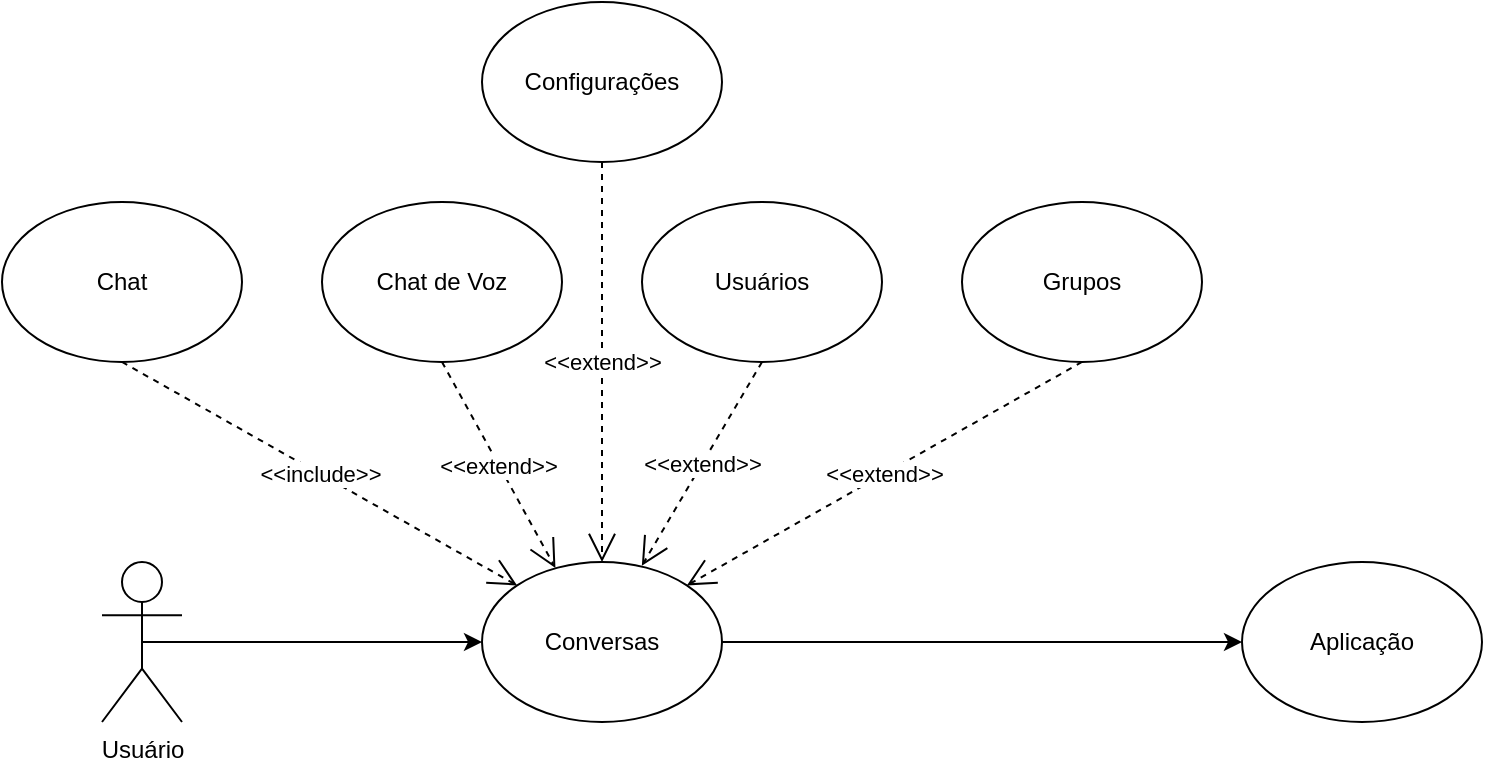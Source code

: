 <?xml version="1.0" encoding="UTF-8"?>
<mxfile version="21.6.1" type="google" pages="5">
  <diagram id="H1oM5EvHL8VjtmLTZMM4" name="Conversas Usuário, - Part 1">
    <mxGraphModel dx="1393" dy="916" grid="1" gridSize="10" guides="1" tooltips="1" connect="1" arrows="1" fold="1" page="1" pageScale="1" pageWidth="827" pageHeight="1169" math="0" shadow="0">
      <root>
        <mxCell id="0" />
        <mxCell id="1" parent="0" />
        <mxCell id="x289vehN3m1WsEVS6-Qn-1" style="edgeStyle=orthogonalEdgeStyle;rounded=0;orthogonalLoop=1;jettySize=auto;html=1;exitX=0.5;exitY=0.5;exitDx=0;exitDy=0;exitPerimeter=0;entryX=0;entryY=0.5;entryDx=0;entryDy=0;" parent="1" source="x289vehN3m1WsEVS6-Qn-2" target="x289vehN3m1WsEVS6-Qn-4" edge="1">
          <mxGeometry relative="1" as="geometry" />
        </mxCell>
        <mxCell id="x289vehN3m1WsEVS6-Qn-2" value="Usuário" style="shape=umlActor;verticalLabelPosition=bottom;verticalAlign=top;html=1;outlineConnect=0;" parent="1" vertex="1">
          <mxGeometry x="90" y="360" width="40" height="80" as="geometry" />
        </mxCell>
        <mxCell id="x289vehN3m1WsEVS6-Qn-3" style="edgeStyle=orthogonalEdgeStyle;rounded=0;orthogonalLoop=1;jettySize=auto;html=1;exitX=1;exitY=0.5;exitDx=0;exitDy=0;entryX=0;entryY=0.5;entryDx=0;entryDy=0;" parent="1" source="x289vehN3m1WsEVS6-Qn-4" target="x289vehN3m1WsEVS6-Qn-15" edge="1">
          <mxGeometry relative="1" as="geometry">
            <mxPoint x="660" y="400" as="targetPoint" />
          </mxGeometry>
        </mxCell>
        <mxCell id="x289vehN3m1WsEVS6-Qn-4" value="Conversas" style="ellipse;whiteSpace=wrap;html=1;" parent="1" vertex="1">
          <mxGeometry x="280" y="360" width="120" height="80" as="geometry" />
        </mxCell>
        <mxCell id="x289vehN3m1WsEVS6-Qn-5" value="Chat de Voz" style="ellipse;whiteSpace=wrap;html=1;" parent="1" vertex="1">
          <mxGeometry x="200" y="180" width="120" height="80" as="geometry" />
        </mxCell>
        <mxCell id="x289vehN3m1WsEVS6-Qn-6" value="Usuários" style="ellipse;whiteSpace=wrap;html=1;" parent="1" vertex="1">
          <mxGeometry x="360" y="180" width="120" height="80" as="geometry" />
        </mxCell>
        <mxCell id="x289vehN3m1WsEVS6-Qn-7" value="Grupos" style="ellipse;whiteSpace=wrap;html=1;" parent="1" vertex="1">
          <mxGeometry x="520" y="180" width="120" height="80" as="geometry" />
        </mxCell>
        <mxCell id="x289vehN3m1WsEVS6-Qn-8" value="Chat" style="ellipse;whiteSpace=wrap;html=1;" parent="1" vertex="1">
          <mxGeometry x="40" y="180" width="120" height="80" as="geometry" />
        </mxCell>
        <mxCell id="x289vehN3m1WsEVS6-Qn-9" value="Configurações" style="ellipse;whiteSpace=wrap;html=1;" parent="1" vertex="1">
          <mxGeometry x="280" y="80" width="120" height="80" as="geometry" />
        </mxCell>
        <mxCell id="x289vehN3m1WsEVS6-Qn-10" value="&amp;lt;&amp;lt;extend&amp;gt;&amp;gt;" style="endArrow=open;endSize=12;dashed=1;html=1;rounded=0;exitX=0.5;exitY=1;exitDx=0;exitDy=0;entryX=0.5;entryY=0;entryDx=0;entryDy=0;" parent="1" source="x289vehN3m1WsEVS6-Qn-9" target="x289vehN3m1WsEVS6-Qn-4" edge="1">
          <mxGeometry width="160" relative="1" as="geometry">
            <mxPoint x="173" y="653" as="sourcePoint" />
            <mxPoint x="351" y="545" as="targetPoint" />
          </mxGeometry>
        </mxCell>
        <mxCell id="x289vehN3m1WsEVS6-Qn-11" value="&amp;lt;&amp;lt;extend&amp;gt;&amp;gt;" style="endArrow=open;endSize=12;dashed=1;html=1;rounded=0;exitX=0.5;exitY=1;exitDx=0;exitDy=0;entryX=0.666;entryY=0.024;entryDx=0;entryDy=0;entryPerimeter=0;" parent="1" source="x289vehN3m1WsEVS6-Qn-6" target="x289vehN3m1WsEVS6-Qn-4" edge="1">
          <mxGeometry width="160" relative="1" as="geometry">
            <mxPoint x="350" y="170" as="sourcePoint" />
            <mxPoint x="360" y="370" as="targetPoint" />
          </mxGeometry>
        </mxCell>
        <mxCell id="x289vehN3m1WsEVS6-Qn-12" value="&amp;lt;&amp;lt;extend&amp;gt;&amp;gt;" style="endArrow=open;endSize=12;dashed=1;html=1;rounded=0;exitX=0.5;exitY=1;exitDx=0;exitDy=0;entryX=1;entryY=0;entryDx=0;entryDy=0;" parent="1" source="x289vehN3m1WsEVS6-Qn-7" target="x289vehN3m1WsEVS6-Qn-4" edge="1">
          <mxGeometry width="160" relative="1" as="geometry">
            <mxPoint x="534" y="290" as="sourcePoint" />
            <mxPoint x="480" y="394" as="targetPoint" />
          </mxGeometry>
        </mxCell>
        <mxCell id="x289vehN3m1WsEVS6-Qn-13" value="&amp;lt;&amp;lt;extend&amp;gt;&amp;gt;" style="endArrow=open;endSize=12;dashed=1;html=1;rounded=0;exitX=0.5;exitY=1;exitDx=0;exitDy=0;entryX=0.306;entryY=0.037;entryDx=0;entryDy=0;entryPerimeter=0;" parent="1" source="x289vehN3m1WsEVS6-Qn-5" target="x289vehN3m1WsEVS6-Qn-4" edge="1">
          <mxGeometry width="160" relative="1" as="geometry">
            <mxPoint x="440" y="280" as="sourcePoint" />
            <mxPoint x="386" y="384" as="targetPoint" />
          </mxGeometry>
        </mxCell>
        <mxCell id="x289vehN3m1WsEVS6-Qn-14" value="&amp;lt;&amp;lt;include&amp;gt;&amp;gt;" style="endArrow=open;endSize=12;dashed=1;html=1;rounded=0;exitX=0.5;exitY=1;exitDx=0;exitDy=0;entryX=0;entryY=0;entryDx=0;entryDy=0;" parent="1" source="x289vehN3m1WsEVS6-Qn-8" target="x289vehN3m1WsEVS6-Qn-4" edge="1">
          <mxGeometry width="160" relative="1" as="geometry">
            <mxPoint x="450" y="290" as="sourcePoint" />
            <mxPoint x="396" y="394" as="targetPoint" />
          </mxGeometry>
        </mxCell>
        <mxCell id="x289vehN3m1WsEVS6-Qn-15" value="Aplicação" style="ellipse;whiteSpace=wrap;html=1;" parent="1" vertex="1">
          <mxGeometry x="660" y="360" width="120" height="80" as="geometry" />
        </mxCell>
      </root>
    </mxGraphModel>
  </diagram>
  <diagram name="Materiais" id="1Lh4_Hw7pJASPpz4zUjz">
    <mxGraphModel grid="1" page="1" gridSize="10" guides="1" tooltips="1" connect="1" arrows="1" fold="1" pageScale="1" pageWidth="827" pageHeight="1169" math="0" shadow="0">
      <root>
        <mxCell id="0" />
        <mxCell id="1" parent="0" />
        <mxCell id="SIjVtcrFaUnWaIH1VcEJ-1" value="Usuário" style="shape=umlActor;verticalLabelPosition=bottom;verticalAlign=top;html=1;outlineConnect=0;" vertex="1" parent="1">
          <mxGeometry x="394" y="450" width="40" height="80" as="geometry" />
        </mxCell>
        <mxCell id="SIjVtcrFaUnWaIH1VcEJ-7" value="Curtir Posts" style="ellipse;whiteSpace=wrap;html=1;" vertex="1" parent="1">
          <mxGeometry x="310" y="260" width="120" height="80" as="geometry" />
        </mxCell>
        <mxCell id="SIjVtcrFaUnWaIH1VcEJ-12" value="Visualizar Posts" style="ellipse;whiteSpace=wrap;html=1;" vertex="1" parent="1">
          <mxGeometry x="470" y="260" width="120" height="80" as="geometry" />
        </mxCell>
        <mxCell id="jamRPybvqgyXlzXZvwEI-2" value="Visualizar Status" style="ellipse;whiteSpace=wrap;html=1;" vertex="1" parent="1">
          <mxGeometry x="630" y="260" width="120" height="80" as="geometry" />
        </mxCell>
        <mxCell id="jamRPybvqgyXlzXZvwEI-4" value="Compartilhar Post" style="ellipse;whiteSpace=wrap;html=1;" vertex="1" parent="1">
          <mxGeometry x="150" y="260" width="120" height="80" as="geometry" />
        </mxCell>
        <mxCell id="abNoJYzltPH4ZnRfdRQN-2" value="&amp;lt;&amp;lt;extend&amp;gt;&amp;gt;" style="endArrow=open;endSize=12;dashed=1;html=1;rounded=0;entryX=0.5;entryY=1;entryDx=0;entryDy=0;" edge="1" parent="1" target="jamRPybvqgyXlzXZvwEI-2">
          <mxGeometry width="160" relative="1" as="geometry">
            <mxPoint x="450" y="490" as="sourcePoint" />
            <mxPoint x="600" y="340" as="targetPoint" />
          </mxGeometry>
        </mxCell>
        <mxCell id="abNoJYzltPH4ZnRfdRQN-4" value="&amp;lt;&amp;lt;extend&amp;gt;&amp;gt;" style="endArrow=open;endSize=12;dashed=1;html=1;rounded=0;entryX=0.5;entryY=1;entryDx=0;entryDy=0;" edge="1" parent="1" target="SIjVtcrFaUnWaIH1VcEJ-12">
          <mxGeometry width="160" relative="1" as="geometry">
            <mxPoint x="450" y="460" as="sourcePoint" />
            <mxPoint x="440" y="440" as="targetPoint" />
          </mxGeometry>
        </mxCell>
        <mxCell id="abNoJYzltPH4ZnRfdRQN-5" value="&amp;lt;&amp;lt;extend&amp;gt;&amp;gt;" style="endArrow=open;endSize=12;dashed=1;html=1;rounded=0;entryX=0.5;entryY=1;entryDx=0;entryDy=0;" edge="1" parent="1" target="SIjVtcrFaUnWaIH1VcEJ-7">
          <mxGeometry width="160" relative="1" as="geometry">
            <mxPoint x="390" y="450" as="sourcePoint" />
            <mxPoint x="400" y="440" as="targetPoint" />
          </mxGeometry>
        </mxCell>
        <mxCell id="abNoJYzltPH4ZnRfdRQN-6" value="&amp;lt;&amp;lt;extend&amp;gt;&amp;gt;" style="endArrow=open;endSize=12;dashed=1;html=1;rounded=0;entryX=0.583;entryY=1;entryDx=0;entryDy=0;entryPerimeter=0;" edge="1" parent="1" target="jamRPybvqgyXlzXZvwEI-4">
          <mxGeometry width="160" relative="1" as="geometry">
            <mxPoint x="380" y="490" as="sourcePoint" />
            <mxPoint x="370" y="470" as="targetPoint" />
          </mxGeometry>
        </mxCell>
      </root>
    </mxGraphModel>
  </diagram>
  <diagram id="UhyWtpELzgE8SKt_BZUQ" name="Conversas Usuário, - Part 2">
    <mxGraphModel grid="1" page="0" gridSize="10" guides="1" tooltips="1" connect="1" arrows="1" fold="1" pageScale="1" pageWidth="827" pageHeight="1169" math="0" shadow="0">
      <root>
        <mxCell id="0" />
        <mxCell id="1" parent="0" />
        <mxCell id="QrwazpnmRwlv4Pdvpn6r-1" style="edgeStyle=orthogonalEdgeStyle;rounded=0;orthogonalLoop=1;jettySize=auto;html=1;exitX=0.5;exitY=0.5;exitDx=0;exitDy=0;exitPerimeter=0;entryX=0;entryY=0.5;entryDx=0;entryDy=0;" edge="1" parent="1" source="QrwazpnmRwlv4Pdvpn6r-2" target="QrwazpnmRwlv4Pdvpn6r-6">
          <mxGeometry relative="1" as="geometry" />
        </mxCell>
        <mxCell id="QrwazpnmRwlv4Pdvpn6r-2" value="Usuário" style="shape=umlActor;verticalLabelPosition=bottom;verticalAlign=top;html=1;outlineConnect=0;" vertex="1" parent="1">
          <mxGeometry x="-120" y="30" width="40" height="80" as="geometry" />
        </mxCell>
        <mxCell id="QrwazpnmRwlv4Pdvpn6r-5" style="edgeStyle=orthogonalEdgeStyle;rounded=0;orthogonalLoop=1;jettySize=auto;html=1;exitX=0.5;exitY=1;exitDx=0;exitDy=0;entryX=0.5;entryY=0;entryDx=0;entryDy=0;" edge="1" parent="1" source="QrwazpnmRwlv4Pdvpn6r-6" target="h7dn8NsMnjzV0M2DramU-1">
          <mxGeometry relative="1" as="geometry">
            <mxPoint x="110" y="310" as="targetPoint" />
          </mxGeometry>
        </mxCell>
        <mxCell id="QrwazpnmRwlv4Pdvpn6r-6" value="Conversas" style="ellipse;whiteSpace=wrap;html=1;" vertex="1" parent="1">
          <mxGeometry x="50" y="30" width="120" height="80" as="geometry" />
        </mxCell>
        <mxCell id="QrwazpnmRwlv4Pdvpn6r-7" value="Criar grupo" style="ellipse;whiteSpace=wrap;html=1;" vertex="1" parent="1">
          <mxGeometry x="-30" y="-210" width="120" height="80" as="geometry" />
        </mxCell>
        <mxCell id="QrwazpnmRwlv4Pdvpn6r-8" value="Selecionar conversa" style="ellipse;whiteSpace=wrap;html=1;" vertex="1" parent="1">
          <mxGeometry x="120" y="-210" width="120" height="80" as="geometry" />
        </mxCell>
        <mxCell id="QrwazpnmRwlv4Pdvpn6r-11" value="Adicionar Contatos" style="ellipse;whiteSpace=wrap;html=1;" vertex="1" parent="1">
          <mxGeometry x="280" y="-210" width="120" height="80" as="geometry" />
        </mxCell>
        <mxCell id="QrwazpnmRwlv4Pdvpn6r-13" value="Procurar" style="ellipse;whiteSpace=wrap;html=1;" vertex="1" parent="1">
          <mxGeometry x="-180" y="-210" width="120" height="80" as="geometry" />
        </mxCell>
        <mxCell id="QrwazpnmRwlv4Pdvpn6r-27" value="Chat" style="ellipse;whiteSpace=wrap;html=1;" vertex="1" parent="1">
          <mxGeometry x="460" y="30" width="120" height="80" as="geometry" />
        </mxCell>
        <mxCell id="QrwazpnmRwlv4Pdvpn6r-28" style="edgeStyle=none;curved=1;rounded=0;orthogonalLoop=1;jettySize=auto;html=1;exitX=0;exitY=1;exitDx=0;exitDy=0;fontSize=12;startSize=8;endSize=8;" edge="1" parent="1" source="QrwazpnmRwlv4Pdvpn6r-27" target="QrwazpnmRwlv4Pdvpn6r-27">
          <mxGeometry relative="1" as="geometry" />
        </mxCell>
        <mxCell id="QrwazpnmRwlv4Pdvpn6r-30" value="Dgitar mensagem" style="ellipse;whiteSpace=wrap;html=1;" vertex="1" parent="1">
          <mxGeometry x="490" y="-160" width="120" height="80" as="geometry" />
        </mxCell>
        <mxCell id="QrwazpnmRwlv4Pdvpn6r-32" value="Responder mensagem" style="ellipse;whiteSpace=wrap;html=1;" vertex="1" parent="1">
          <mxGeometry x="650" y="120" width="120" height="80" as="geometry" />
        </mxCell>
        <mxCell id="QrwazpnmRwlv4Pdvpn6r-34" value="Selecionar mensagem" style="ellipse;whiteSpace=wrap;html=1;" vertex="1" parent="1">
          <mxGeometry x="660" y="10" width="120" height="80" as="geometry" />
        </mxCell>
        <mxCell id="QrwazpnmRwlv4Pdvpn6r-36" value="Configurar contato" style="ellipse;whiteSpace=wrap;html=1;" vertex="1" parent="1">
          <mxGeometry x="630" y="-110" width="120" height="80" as="geometry" />
        </mxCell>
        <mxCell id="QrwazpnmRwlv4Pdvpn6r-37" value="Ligação de voz" style="ellipse;whiteSpace=wrap;html=1;" vertex="1" parent="1">
          <mxGeometry x="350" y="-90" width="120" height="80" as="geometry" />
        </mxCell>
        <mxCell id="QrwazpnmRwlv4Pdvpn6r-38" value="Chamada de video" style="ellipse;whiteSpace=wrap;html=1;" vertex="1" parent="1">
          <mxGeometry x="570" y="220" width="120" height="80" as="geometry" />
        </mxCell>
        <mxCell id="QrwazpnmRwlv4Pdvpn6r-39" value="Anexar imagem" style="ellipse;whiteSpace=wrap;html=1;" vertex="1" parent="1">
          <mxGeometry x="300" y="120" width="120" height="80" as="geometry" />
        </mxCell>
        <mxCell id="5Q3oO6AfhCZOU_OtTKQu-4" value="Mandar mensagem" style="ellipse;whiteSpace=wrap;html=1;" vertex="1" parent="1">
          <mxGeometry x="400" y="210" width="120" height="80" as="geometry" />
        </mxCell>
        <mxCell id="h7dn8NsMnjzV0M2DramU-1" value="Aplicação" style="ellipse;whiteSpace=wrap;html=1;" vertex="1" parent="1">
          <mxGeometry x="50" y="310" width="120" height="80" as="geometry" />
        </mxCell>
        <mxCell id="yTu0wejvTkTvIwa_pe1x-1" value="&amp;lt;&amp;lt;extend&amp;gt;&amp;gt;" style="endArrow=open;endSize=12;dashed=1;html=1;rounded=0;exitX=0.557;exitY=1.031;exitDx=0;exitDy=0;entryX=0;entryY=0;entryDx=0;entryDy=0;exitPerimeter=0;" edge="1" parent="1" source="QrwazpnmRwlv4Pdvpn6r-37" target="QrwazpnmRwlv4Pdvpn6r-27">
          <mxGeometry width="160" relative="1" as="geometry">
            <mxPoint x="580" y="260" as="sourcePoint" />
            <mxPoint x="382" y="372" as="targetPoint" />
          </mxGeometry>
        </mxCell>
        <mxCell id="KrE5Chb-oSNi_AupFkac-1" value="&amp;lt;&amp;lt;extend&amp;gt;&amp;gt;" style="endArrow=open;endSize=12;dashed=1;html=1;rounded=0;exitX=0.5;exitY=1;exitDx=0;exitDy=0;entryX=0;entryY=0;entryDx=0;entryDy=0;" edge="1" parent="1" source="QrwazpnmRwlv4Pdvpn6r-13" target="QrwazpnmRwlv4Pdvpn6r-6">
          <mxGeometry width="160" relative="1" as="geometry">
            <mxPoint x="-50" y="70" as="sourcePoint" />
            <mxPoint y="-30" as="targetPoint" />
          </mxGeometry>
        </mxCell>
        <mxCell id="KrE5Chb-oSNi_AupFkac-2" value="&amp;lt;&amp;lt;extend&amp;gt;&amp;gt;" style="endArrow=open;endSize=12;dashed=1;html=1;rounded=0;exitX=0.5;exitY=1;exitDx=0;exitDy=0;entryX=0.5;entryY=0;entryDx=0;entryDy=0;" edge="1" parent="1" source="QrwazpnmRwlv4Pdvpn6r-7" target="QrwazpnmRwlv4Pdvpn6r-6">
          <mxGeometry width="160" relative="1" as="geometry">
            <mxPoint x="-100" y="-60" as="sourcePoint" />
            <mxPoint x="78" y="52" as="targetPoint" />
          </mxGeometry>
        </mxCell>
        <mxCell id="KrE5Chb-oSNi_AupFkac-3" value="&amp;lt;&amp;lt;extend&amp;gt;&amp;gt;" style="endArrow=open;endSize=12;dashed=1;html=1;rounded=0;exitX=0.5;exitY=1;exitDx=0;exitDy=0;entryX=0.5;entryY=0;entryDx=0;entryDy=0;" edge="1" parent="1" source="QrwazpnmRwlv4Pdvpn6r-8" target="QrwazpnmRwlv4Pdvpn6r-6">
          <mxGeometry width="160" relative="1" as="geometry">
            <mxPoint x="-90" y="-50" as="sourcePoint" />
            <mxPoint x="88" y="62" as="targetPoint" />
          </mxGeometry>
        </mxCell>
        <mxCell id="KrE5Chb-oSNi_AupFkac-4" value="&amp;lt;&amp;lt;extend&amp;gt;&amp;gt;" style="endArrow=open;endSize=12;dashed=1;html=1;rounded=0;exitX=0.5;exitY=1;exitDx=0;exitDy=0;entryX=1;entryY=0;entryDx=0;entryDy=0;" edge="1" parent="1" source="QrwazpnmRwlv4Pdvpn6r-11" target="QrwazpnmRwlv4Pdvpn6r-6">
          <mxGeometry width="160" relative="1" as="geometry">
            <mxPoint x="-80" y="-40" as="sourcePoint" />
            <mxPoint x="170" y="30" as="targetPoint" />
          </mxGeometry>
        </mxCell>
        <mxCell id="KrE5Chb-oSNi_AupFkac-5" value="&amp;lt;&amp;lt;include&amp;gt;&amp;gt;" style="endArrow=open;endSize=12;dashed=1;html=1;rounded=0;exitX=0;exitY=0.5;exitDx=0;exitDy=0;entryX=1;entryY=0.5;entryDx=0;entryDy=0;" edge="1" parent="1" source="QrwazpnmRwlv4Pdvpn6r-27" target="QrwazpnmRwlv4Pdvpn6r-6">
          <mxGeometry width="160" relative="1" as="geometry">
            <mxPoint x="-70" y="-30" as="sourcePoint" />
            <mxPoint x="108" y="82" as="targetPoint" />
          </mxGeometry>
        </mxCell>
        <mxCell id="KrE5Chb-oSNi_AupFkac-6" value="&amp;lt;&amp;lt;extend&amp;gt;&amp;gt;" style="endArrow=open;endSize=12;dashed=1;html=1;rounded=0;exitX=0.5;exitY=1;exitDx=0;exitDy=0;entryX=0.5;entryY=0;entryDx=0;entryDy=0;" edge="1" parent="1" source="QrwazpnmRwlv4Pdvpn6r-30" target="QrwazpnmRwlv4Pdvpn6r-27">
          <mxGeometry width="160" relative="1" as="geometry">
            <mxPoint x="530" y="-60" as="sourcePoint" />
            <mxPoint x="591" y="-10" as="targetPoint" />
          </mxGeometry>
        </mxCell>
        <mxCell id="KrE5Chb-oSNi_AupFkac-7" value="&amp;lt;&amp;lt;extend&amp;gt;&amp;gt;" style="endArrow=open;endSize=12;dashed=1;html=1;rounded=0;entryX=1;entryY=0;entryDx=0;entryDy=0;" edge="1" parent="1" source="QrwazpnmRwlv4Pdvpn6r-36" target="QrwazpnmRwlv4Pdvpn6r-27">
          <mxGeometry width="160" relative="1" as="geometry">
            <mxPoint x="560" y="-70" as="sourcePoint" />
            <mxPoint x="530" y="40" as="targetPoint" />
          </mxGeometry>
        </mxCell>
        <mxCell id="KrE5Chb-oSNi_AupFkac-8" value="&amp;lt;&amp;lt;extend&amp;gt;&amp;gt;" style="endArrow=open;endSize=12;dashed=1;html=1;rounded=0;exitX=0;exitY=0.5;exitDx=0;exitDy=0;entryX=1;entryY=0.5;entryDx=0;entryDy=0;" edge="1" parent="1" source="QrwazpnmRwlv4Pdvpn6r-34" target="QrwazpnmRwlv4Pdvpn6r-27">
          <mxGeometry width="160" relative="1" as="geometry">
            <mxPoint x="570" y="-60" as="sourcePoint" />
            <mxPoint x="540" y="50" as="targetPoint" />
          </mxGeometry>
        </mxCell>
        <mxCell id="KrE5Chb-oSNi_AupFkac-9" value="&amp;lt;&amp;lt;extend&amp;gt;&amp;gt;" style="endArrow=open;endSize=12;dashed=1;html=1;rounded=0;exitX=0;exitY=0;exitDx=0;exitDy=0;entryX=1;entryY=1;entryDx=0;entryDy=0;" edge="1" parent="1" source="QrwazpnmRwlv4Pdvpn6r-32" target="QrwazpnmRwlv4Pdvpn6r-27">
          <mxGeometry width="160" relative="1" as="geometry">
            <mxPoint x="670" y="60" as="sourcePoint" />
            <mxPoint x="590" y="80" as="targetPoint" />
          </mxGeometry>
        </mxCell>
        <mxCell id="KrE5Chb-oSNi_AupFkac-10" value="&amp;lt;&amp;lt;extend&amp;gt;&amp;gt;" style="endArrow=open;endSize=12;dashed=1;html=1;rounded=0;exitX=0.5;exitY=0;exitDx=0;exitDy=0;entryX=0.5;entryY=1;entryDx=0;entryDy=0;" edge="1" parent="1" source="QrwazpnmRwlv4Pdvpn6r-38" target="QrwazpnmRwlv4Pdvpn6r-27">
          <mxGeometry width="160" relative="1" as="geometry">
            <mxPoint x="680" y="70" as="sourcePoint" />
            <mxPoint x="600" y="90" as="targetPoint" />
          </mxGeometry>
        </mxCell>
        <mxCell id="KrE5Chb-oSNi_AupFkac-12" value="&amp;lt;&amp;lt;extend&amp;gt;&amp;gt;" style="endArrow=open;endSize=12;dashed=1;html=1;rounded=0;exitX=0.5;exitY=0;exitDx=0;exitDy=0;entryX=0.272;entryY=0.96;entryDx=0;entryDy=0;entryPerimeter=0;" edge="1" parent="1" source="5Q3oO6AfhCZOU_OtTKQu-4" target="QrwazpnmRwlv4Pdvpn6r-27">
          <mxGeometry width="160" relative="1" as="geometry">
            <mxPoint x="690" y="80" as="sourcePoint" />
            <mxPoint x="610" y="100" as="targetPoint" />
          </mxGeometry>
        </mxCell>
        <mxCell id="KrE5Chb-oSNi_AupFkac-13" value="&amp;lt;&amp;lt;extend&amp;gt;&amp;gt;" style="endArrow=open;endSize=12;dashed=1;html=1;rounded=0;exitX=1;exitY=0;exitDx=0;exitDy=0;entryX=0.072;entryY=0.765;entryDx=0;entryDy=0;entryPerimeter=0;" edge="1" parent="1" source="QrwazpnmRwlv4Pdvpn6r-39" target="QrwazpnmRwlv4Pdvpn6r-27">
          <mxGeometry width="160" relative="1" as="geometry">
            <mxPoint x="700" y="90" as="sourcePoint" />
            <mxPoint x="620" y="110" as="targetPoint" />
          </mxGeometry>
        </mxCell>
      </root>
    </mxGraphModel>
  </diagram>
  <diagram id="eUEdjJTDVrtlgWhHY539" name="Classes">
    <mxGraphModel grid="1" page="0" gridSize="10" guides="1" tooltips="1" connect="1" arrows="1" fold="1" pageScale="1" pageWidth="827" pageHeight="1169" math="0" shadow="0">
      <root>
        <mxCell id="0" />
        <mxCell id="1" parent="0" />
        <mxCell id="Ua9p5GON7SFaBHDyTIXz-1" style="edgeStyle=orthogonalEdgeStyle;rounded=0;orthogonalLoop=1;jettySize=auto;html=1;exitX=0.5;exitY=0.5;exitDx=0;exitDy=0;exitPerimeter=0;entryX=0;entryY=0.5;entryDx=0;entryDy=0;endArrow=none;endFill=0;" edge="1" parent="1" source="Ua9p5GON7SFaBHDyTIXz-2" target="Ua9p5GON7SFaBHDyTIXz-5">
          <mxGeometry relative="1" as="geometry" />
        </mxCell>
        <mxCell id="Ua9p5GON7SFaBHDyTIXz-2" value="Usuário" style="shape=umlActor;verticalLabelPosition=bottom;verticalAlign=top;html=1;outlineConnect=0;" vertex="1" parent="1">
          <mxGeometry x="-120" y="30" width="40" height="80" as="geometry" />
        </mxCell>
        <mxCell id="Ua9p5GON7SFaBHDyTIXz-3" style="edgeStyle=orthogonalEdgeStyle;rounded=0;orthogonalLoop=1;jettySize=auto;html=1;exitX=0.5;exitY=1;exitDx=0;exitDy=0;endArrow=none;endFill=0;" edge="1" parent="1" source="Ua9p5GON7SFaBHDyTIXz-5" target="Ua9p5GON7SFaBHDyTIXz-14">
          <mxGeometry relative="1" as="geometry">
            <mxPoint x="390" y="70" as="targetPoint" />
          </mxGeometry>
        </mxCell>
        <mxCell id="Ua9p5GON7SFaBHDyTIXz-5" value="Classes" style="ellipse;whiteSpace=wrap;html=1;" vertex="1" parent="1">
          <mxGeometry x="50" y="30" width="120" height="80" as="geometry" />
        </mxCell>
        <mxCell id="Ua9p5GON7SFaBHDyTIXz-6" value="Configurar Classes" style="ellipse;whiteSpace=wrap;html=1;" vertex="1" parent="1">
          <mxGeometry x="-10" y="-150" width="120" height="80" as="geometry" />
        </mxCell>
        <mxCell id="Ua9p5GON7SFaBHDyTIXz-7" value="Entrar na classe" style="ellipse;whiteSpace=wrap;html=1;" vertex="1" parent="1">
          <mxGeometry x="150" y="-150" width="120" height="80" as="geometry" />
        </mxCell>
        <mxCell id="Ua9p5GON7SFaBHDyTIXz-10" value="Filtrar Classes" style="ellipse;whiteSpace=wrap;html=1;" vertex="1" parent="1">
          <mxGeometry x="310" y="-150" width="120" height="80" as="geometry" />
        </mxCell>
        <mxCell id="Ua9p5GON7SFaBHDyTIXz-12" value="Criar classe" style="ellipse;whiteSpace=wrap;html=1;" vertex="1" parent="1">
          <mxGeometry x="-170" y="-150" width="120" height="80" as="geometry" />
        </mxCell>
        <mxCell id="Ua9p5GON7SFaBHDyTIXz-14" value="Aplicação" style="ellipse;whiteSpace=wrap;html=1;" vertex="1" parent="1">
          <mxGeometry x="50" y="310" width="120" height="80" as="geometry" />
        </mxCell>
        <mxCell id="SWl5OXQVU0S8NP22K3Gc-1" value="&amp;lt;&amp;lt;extend&amp;gt;&amp;gt;" style="endArrow=open;endSize=12;dashed=1;html=1;rounded=0;exitX=0.5;exitY=1;exitDx=0;exitDy=0;entryX=1;entryY=0;entryDx=0;entryDy=0;" edge="1" parent="1" source="Ua9p5GON7SFaBHDyTIXz-10" target="Ua9p5GON7SFaBHDyTIXz-5">
          <mxGeometry width="160" relative="1" as="geometry">
            <mxPoint x="660" y="50" as="sourcePoint" />
            <mxPoint x="580" y="70" as="targetPoint" />
          </mxGeometry>
        </mxCell>
        <mxCell id="SWl5OXQVU0S8NP22K3Gc-2" value="&amp;lt;&amp;lt;extend&amp;gt;&amp;gt;" style="endArrow=open;endSize=12;dashed=1;html=1;rounded=0;exitX=0.5;exitY=1;exitDx=0;exitDy=0;entryX=0.675;entryY=0.01;entryDx=0;entryDy=0;entryPerimeter=0;" edge="1" parent="1" source="Ua9p5GON7SFaBHDyTIXz-7" target="Ua9p5GON7SFaBHDyTIXz-5">
          <mxGeometry width="160" relative="1" as="geometry">
            <mxPoint x="380" y="-60" as="sourcePoint" />
            <mxPoint x="162" y="52" as="targetPoint" />
          </mxGeometry>
        </mxCell>
        <mxCell id="SWl5OXQVU0S8NP22K3Gc-3" value="&amp;lt;&amp;lt;extend&amp;gt;&amp;gt;" style="endArrow=open;endSize=12;dashed=1;html=1;rounded=0;exitX=0.5;exitY=1;exitDx=0;exitDy=0;" edge="1" parent="1" source="Ua9p5GON7SFaBHDyTIXz-6" target="Ua9p5GON7SFaBHDyTIXz-5">
          <mxGeometry width="160" relative="1" as="geometry">
            <mxPoint x="-30" y="-90" as="sourcePoint" />
            <mxPoint x="92" y="42" as="targetPoint" />
          </mxGeometry>
        </mxCell>
        <mxCell id="SWl5OXQVU0S8NP22K3Gc-4" value="&amp;lt;&amp;lt;extend&amp;gt;&amp;gt;" style="endArrow=open;endSize=12;dashed=1;html=1;rounded=0;exitX=0.5;exitY=1;exitDx=0;exitDy=0;entryX=0;entryY=0;entryDx=0;entryDy=0;" edge="1" parent="1" source="Ua9p5GON7SFaBHDyTIXz-12" target="Ua9p5GON7SFaBHDyTIXz-5">
          <mxGeometry width="160" relative="1" as="geometry">
            <mxPoint x="400" y="-40" as="sourcePoint" />
            <mxPoint x="182" y="72" as="targetPoint" />
          </mxGeometry>
        </mxCell>
      </root>
    </mxGraphModel>
  </diagram>
  <diagram id="8JjUSRXzO_fsRc1DtLpR" name="Noticias">
    <mxGraphModel grid="1" page="0" gridSize="10" guides="1" tooltips="1" connect="1" arrows="1" fold="1" pageScale="1" pageWidth="827" pageHeight="1169" math="0" shadow="0">
      <root>
        <mxCell id="0" />
        <mxCell id="1" parent="0" />
        <mxCell id="jEZkPV4Hu_GXG2iXonzh-1" style="edgeStyle=orthogonalEdgeStyle;rounded=0;orthogonalLoop=1;jettySize=auto;html=1;exitX=0.5;exitY=0.5;exitDx=0;exitDy=0;exitPerimeter=0;entryX=0;entryY=0.5;entryDx=0;entryDy=0;endArrow=none;endFill=0;" edge="1" parent="1" source="jEZkPV4Hu_GXG2iXonzh-2" target="jEZkPV4Hu_GXG2iXonzh-4">
          <mxGeometry relative="1" as="geometry" />
        </mxCell>
        <mxCell id="jEZkPV4Hu_GXG2iXonzh-2" value="Usuário" style="shape=umlActor;verticalLabelPosition=bottom;verticalAlign=top;html=1;outlineConnect=0;" vertex="1" parent="1">
          <mxGeometry x="-120" y="30" width="40" height="80" as="geometry" />
        </mxCell>
        <mxCell id="jEZkPV4Hu_GXG2iXonzh-4" value="Classes" style="ellipse;whiteSpace=wrap;html=1;" vertex="1" parent="1">
          <mxGeometry x="50" y="30" width="120" height="80" as="geometry" />
        </mxCell>
        <mxCell id="jEZkPV4Hu_GXG2iXonzh-11" value="Ler Noticia" style="ellipse;whiteSpace=wrap;html=1;" vertex="1" parent="1">
          <mxGeometry x="50" y="-140" width="120" height="80" as="geometry" />
        </mxCell>
        <mxCell id="SWAW-sXeWuukHalyudHI-1" value="Admin&lt;br&gt;" style="shape=umlActor;verticalLabelPosition=bottom;verticalAlign=top;html=1;outlineConnect=0;" vertex="1" parent="1">
          <mxGeometry x="-120" y="250" width="40" height="80" as="geometry" />
        </mxCell>
        <mxCell id="SWAW-sXeWuukHalyudHI-2" style="edgeStyle=orthogonalEdgeStyle;rounded=0;orthogonalLoop=1;jettySize=auto;html=1;exitX=0.5;exitY=0.5;exitDx=0;exitDy=0;exitPerimeter=0;entryX=0;entryY=0.5;entryDx=0;entryDy=0;endArrow=none;endFill=0;" edge="1" parent="1">
          <mxGeometry relative="1" as="geometry">
            <mxPoint x="-100" y="300" as="sourcePoint" />
            <mxPoint x="50" y="300" as="targetPoint" />
          </mxGeometry>
        </mxCell>
        <mxCell id="SWAW-sXeWuukHalyudHI-3" value="Classes" style="ellipse;whiteSpace=wrap;html=1;" vertex="1" parent="1">
          <mxGeometry x="50" y="260" width="120" height="80" as="geometry" />
        </mxCell>
        <mxCell id="SWAW-sXeWuukHalyudHI-6" value="Apagar noticia" style="ellipse;whiteSpace=wrap;html=1;" vertex="1" parent="1">
          <mxGeometry x="280" y="230" width="120" height="80" as="geometry" />
        </mxCell>
        <mxCell id="SWAW-sXeWuukHalyudHI-7" value="modificar noticia" style="ellipse;whiteSpace=wrap;html=1;" vertex="1" parent="1">
          <mxGeometry x="240" y="130" width="120" height="80" as="geometry" />
        </mxCell>
        <mxCell id="SWAW-sXeWuukHalyudHI-8" value="Criar noticia" style="ellipse;whiteSpace=wrap;html=1;" vertex="1" parent="1">
          <mxGeometry x="280" y="340" width="120" height="80" as="geometry" />
        </mxCell>
        <mxCell id="SWAW-sXeWuukHalyudHI-9" value="Gerenciar noticia" style="ellipse;whiteSpace=wrap;html=1;" vertex="1" parent="1">
          <mxGeometry x="240" y="440" width="120" height="80" as="geometry" />
        </mxCell>
        <mxCell id="1MBrUHT1kzwNJaj4TkaJ-1" value="&amp;lt;&amp;lt;extend&amp;gt;&amp;gt;" style="endArrow=open;endSize=12;dashed=1;html=1;rounded=0;exitX=0.5;exitY=0;exitDx=0;exitDy=0;entryX=0.5;entryY=1;entryDx=0;entryDy=0;" edge="1" parent="1" source="jEZkPV4Hu_GXG2iXonzh-4" target="jEZkPV4Hu_GXG2iXonzh-11">
          <mxGeometry width="160" relative="1" as="geometry">
            <mxPoint x="370" y="-70" as="sourcePoint" />
            <mxPoint x="152" y="42" as="targetPoint" />
          </mxGeometry>
        </mxCell>
        <mxCell id="1MBrUHT1kzwNJaj4TkaJ-3" value="&amp;lt;&amp;lt;extend&amp;gt;&amp;gt;" style="endArrow=open;endSize=12;dashed=1;html=1;rounded=0;entryX=0.5;entryY=0;entryDx=0;entryDy=0;exitX=0;exitY=1;exitDx=0;exitDy=0;" edge="1" parent="1" source="SWAW-sXeWuukHalyudHI-7" target="SWAW-sXeWuukHalyudHI-3">
          <mxGeometry width="160" relative="1" as="geometry">
            <mxPoint x="210" y="180" as="sourcePoint" />
            <mxPoint x="172" y="62" as="targetPoint" />
          </mxGeometry>
        </mxCell>
        <mxCell id="1MBrUHT1kzwNJaj4TkaJ-5" value="&amp;lt;&amp;lt;extend&amp;gt;&amp;gt;" style="endArrow=open;endSize=12;dashed=1;html=1;rounded=0;entryX=1;entryY=0;entryDx=0;entryDy=0;exitX=0;exitY=0.5;exitDx=0;exitDy=0;" edge="1" parent="1" source="SWAW-sXeWuukHalyudHI-6" target="SWAW-sXeWuukHalyudHI-3">
          <mxGeometry width="160" relative="1" as="geometry">
            <mxPoint x="250" y="230" as="sourcePoint" />
            <mxPoint x="260" y="300" as="targetPoint" />
          </mxGeometry>
        </mxCell>
        <mxCell id="1MBrUHT1kzwNJaj4TkaJ-6" value="&amp;lt;&amp;lt;extend&amp;gt;&amp;gt;" style="endArrow=open;endSize=12;dashed=1;html=1;rounded=0;entryX=1;entryY=1;entryDx=0;entryDy=0;exitX=0;exitY=0;exitDx=0;exitDy=0;" edge="1" parent="1" source="SWAW-sXeWuukHalyudHI-8" target="SWAW-sXeWuukHalyudHI-3">
          <mxGeometry width="160" relative="1" as="geometry">
            <mxPoint x="260" y="320" as="sourcePoint" />
            <mxPoint x="278" y="218" as="targetPoint" />
          </mxGeometry>
        </mxCell>
        <mxCell id="1MBrUHT1kzwNJaj4TkaJ-7" value="&amp;lt;&amp;lt;extend&amp;gt;&amp;gt;" style="endArrow=open;endSize=12;dashed=1;html=1;rounded=0;entryX=0.5;entryY=1;entryDx=0;entryDy=0;exitX=0;exitY=0;exitDx=0;exitDy=0;" edge="1" parent="1" source="SWAW-sXeWuukHalyudHI-9" target="SWAW-sXeWuukHalyudHI-3">
          <mxGeometry width="160" relative="1" as="geometry">
            <mxPoint x="110" y="410" as="sourcePoint" />
            <mxPoint x="288" y="228" as="targetPoint" />
          </mxGeometry>
        </mxCell>
      </root>
    </mxGraphModel>
  </diagram>
</mxfile>

